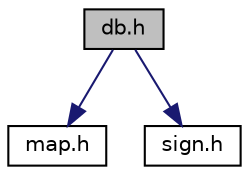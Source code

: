 digraph "db.h"
{
  edge [fontname="Helvetica",fontsize="10",labelfontname="Helvetica",labelfontsize="10"];
  node [fontname="Helvetica",fontsize="10",shape=record];
  Node1 [label="db.h",height=0.2,width=0.4,color="black", fillcolor="grey75", style="filled", fontcolor="black"];
  Node1 -> Node2 [color="midnightblue",fontsize="10",style="solid",fontname="Helvetica"];
  Node2 [label="map.h",height=0.2,width=0.4,color="black", fillcolor="white", style="filled",URL="$map_8h.html"];
  Node1 -> Node3 [color="midnightblue",fontsize="10",style="solid",fontname="Helvetica"];
  Node3 [label="sign.h",height=0.2,width=0.4,color="black", fillcolor="white", style="filled",URL="$sign_8h.html"];
}
